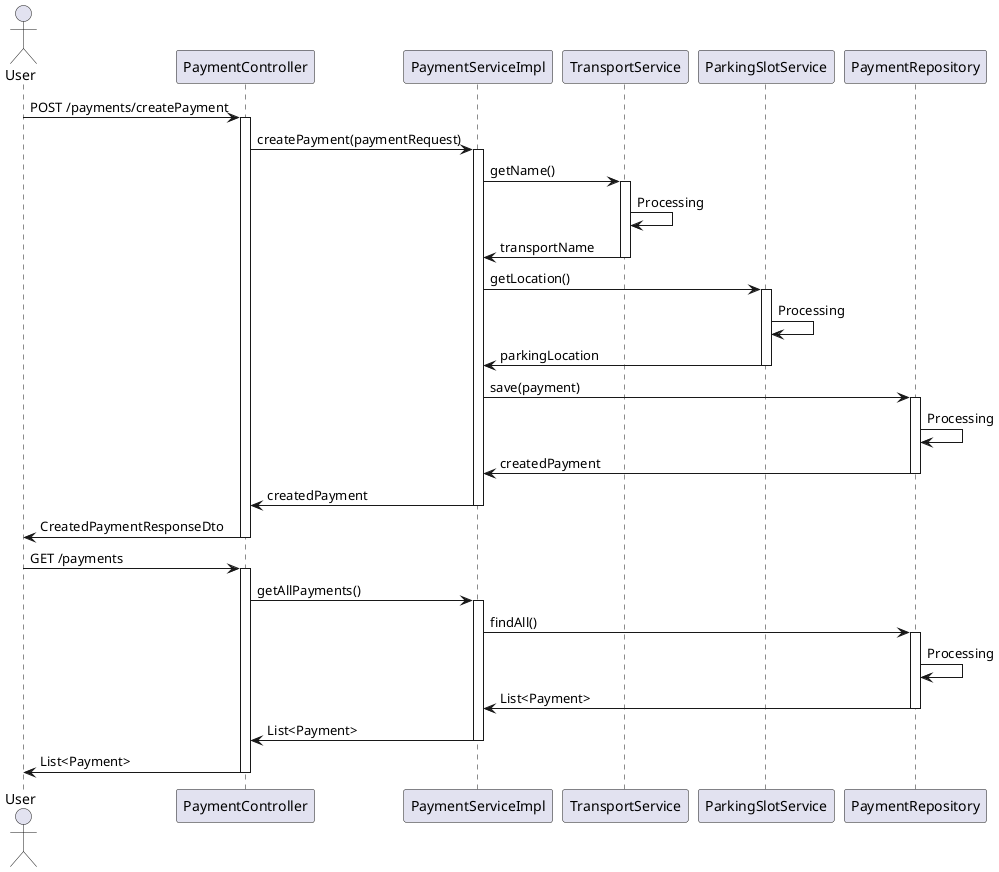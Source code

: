 @startuml
actor User as U

U -> PaymentController : POST /payments/createPayment
activate PaymentController

PaymentController -> PaymentServiceImpl : createPayment(paymentRequest)
activate PaymentServiceImpl

PaymentServiceImpl -> TransportService : getName()
activate TransportService
TransportService -> TransportService : Processing
TransportService -> PaymentServiceImpl : transportName
deactivate TransportService

PaymentServiceImpl -> ParkingSlotService : getLocation()
activate ParkingSlotService
ParkingSlotService -> ParkingSlotService : Processing
ParkingSlotService -> PaymentServiceImpl : parkingLocation
deactivate ParkingSlotService

PaymentServiceImpl -> PaymentRepository : save(payment)
activate PaymentRepository
PaymentRepository -> PaymentRepository : Processing
PaymentRepository -> PaymentServiceImpl : createdPayment
deactivate PaymentRepository

PaymentServiceImpl -> PaymentController : createdPayment
deactivate PaymentServiceImpl

PaymentController -> U : CreatedPaymentResponseDto
deactivate PaymentController

U -> PaymentController : GET /payments
activate PaymentController

PaymentController -> PaymentServiceImpl : getAllPayments()
activate PaymentServiceImpl

PaymentServiceImpl -> PaymentRepository : findAll()
activate PaymentRepository
PaymentRepository -> PaymentRepository : Processing
PaymentRepository -> PaymentServiceImpl : List<Payment>
deactivate PaymentRepository

PaymentServiceImpl -> PaymentController : List<Payment>
deactivate PaymentServiceImpl

PaymentController -> U : List<Payment>
deactivate PaymentController

@enduml
